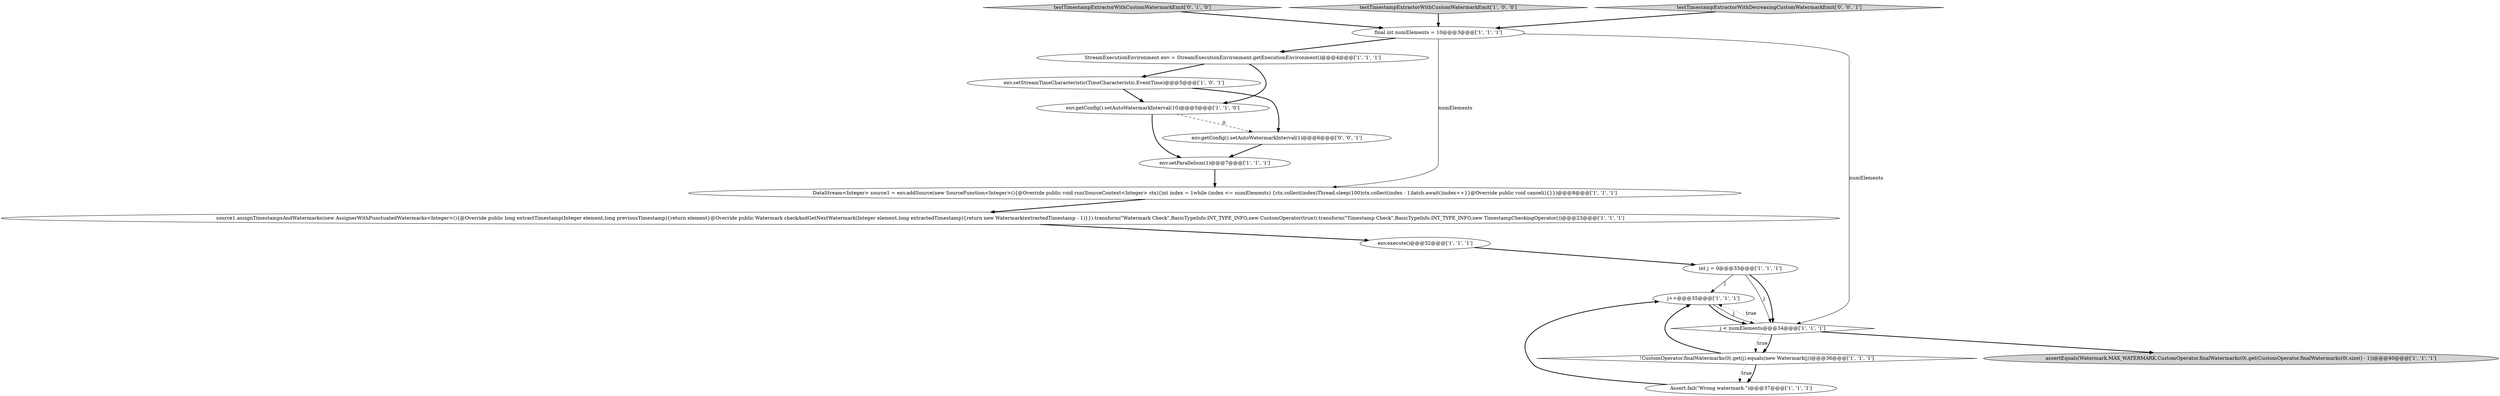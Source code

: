 digraph {
12 [style = filled, label = "int j = 0@@@33@@@['1', '1', '1']", fillcolor = white, shape = ellipse image = "AAA0AAABBB1BBB"];
1 [style = filled, label = "Assert.fail(\"Wrong watermark.\")@@@37@@@['1', '1', '1']", fillcolor = white, shape = ellipse image = "AAA0AAABBB1BBB"];
7 [style = filled, label = "env.setParallelism(1)@@@7@@@['1', '1', '1']", fillcolor = white, shape = ellipse image = "AAA0AAABBB1BBB"];
15 [style = filled, label = "testTimestampExtractorWithCustomWatermarkEmit['0', '1', '0']", fillcolor = lightgray, shape = diamond image = "AAA0AAABBB2BBB"];
2 [style = filled, label = "testTimestampExtractorWithCustomWatermarkEmit['1', '0', '0']", fillcolor = lightgray, shape = diamond image = "AAA0AAABBB1BBB"];
0 [style = filled, label = "source1.assignTimestampsAndWatermarks(new AssignerWithPunctuatedWatermarks<Integer>(){@Override public long extractTimestamp(Integer element,long previousTimestamp){return element}@Override public Watermark checkAndGetNextWatermark(Integer element,long extractedTimestamp){return new Watermark(extractedTimestamp - 1)}}).transform(\"Watermark Check\",BasicTypeInfo.INT_TYPE_INFO,new CustomOperator(true)).transform(\"Timestamp Check\",BasicTypeInfo.INT_TYPE_INFO,new TimestampCheckingOperator())@@@23@@@['1', '1', '1']", fillcolor = white, shape = ellipse image = "AAA0AAABBB1BBB"];
5 [style = filled, label = "env.getConfig().setAutoWatermarkInterval(10)@@@5@@@['1', '1', '0']", fillcolor = white, shape = ellipse image = "AAA0AAABBB1BBB"];
16 [style = filled, label = "env.getConfig().setAutoWatermarkInterval(1)@@@6@@@['0', '0', '1']", fillcolor = white, shape = ellipse image = "AAA0AAABBB3BBB"];
8 [style = filled, label = "final int numElements = 10@@@3@@@['1', '1', '1']", fillcolor = white, shape = ellipse image = "AAA0AAABBB1BBB"];
11 [style = filled, label = "env.setStreamTimeCharacteristic(TimeCharacteristic.EventTime)@@@5@@@['1', '0', '1']", fillcolor = white, shape = ellipse image = "AAA0AAABBB1BBB"];
17 [style = filled, label = "testTimestampExtractorWithDecreasingCustomWatermarkEmit['0', '0', '1']", fillcolor = lightgray, shape = diamond image = "AAA0AAABBB3BBB"];
9 [style = filled, label = "DataStream<Integer> source1 = env.addSource(new SourceFunction<Integer>(){@Override public void run(SourceContext<Integer> ctx){int index = 1while (index <= numElements) {ctx.collect(index)Thread.sleep(100)ctx.collect(index - 1)latch.await()index++}}@Override public void cancel(){}})@@@8@@@['1', '1', '1']", fillcolor = white, shape = ellipse image = "AAA0AAABBB1BBB"];
13 [style = filled, label = "assertEquals(Watermark.MAX_WATERMARK,CustomOperator.finalWatermarks(0(.get(CustomOperator.finalWatermarks(0(.size() - 1))@@@40@@@['1', '1', '1']", fillcolor = lightgray, shape = ellipse image = "AAA0AAABBB1BBB"];
10 [style = filled, label = "env.execute()@@@32@@@['1', '1', '1']", fillcolor = white, shape = ellipse image = "AAA0AAABBB1BBB"];
6 [style = filled, label = "!CustomOperator.finalWatermarks(0(.get(j).equals(new Watermark(j))@@@36@@@['1', '1', '1']", fillcolor = white, shape = diamond image = "AAA0AAABBB1BBB"];
3 [style = filled, label = "j++@@@35@@@['1', '1', '1']", fillcolor = white, shape = ellipse image = "AAA0AAABBB1BBB"];
4 [style = filled, label = "j < numElements@@@34@@@['1', '1', '1']", fillcolor = white, shape = diamond image = "AAA0AAABBB1BBB"];
14 [style = filled, label = "StreamExecutionEnvironment env = StreamExecutionEnvironment.getExecutionEnvironment()@@@4@@@['1', '1', '1']", fillcolor = white, shape = ellipse image = "AAA0AAABBB1BBB"];
4->6 [style = dotted, label="true"];
11->16 [style = bold, label=""];
6->3 [style = bold, label=""];
17->8 [style = bold, label=""];
9->0 [style = bold, label=""];
8->9 [style = solid, label="numElements"];
4->6 [style = bold, label=""];
4->13 [style = bold, label=""];
16->7 [style = bold, label=""];
1->3 [style = bold, label=""];
8->4 [style = solid, label="numElements"];
6->1 [style = dotted, label="true"];
8->14 [style = bold, label=""];
12->4 [style = solid, label="j"];
3->4 [style = bold, label=""];
5->16 [style = dashed, label="0"];
7->9 [style = bold, label=""];
6->1 [style = bold, label=""];
11->5 [style = bold, label=""];
0->10 [style = bold, label=""];
4->3 [style = dotted, label="true"];
12->3 [style = solid, label="j"];
12->4 [style = bold, label=""];
10->12 [style = bold, label=""];
5->7 [style = bold, label=""];
3->4 [style = solid, label="j"];
14->11 [style = bold, label=""];
15->8 [style = bold, label=""];
2->8 [style = bold, label=""];
14->5 [style = bold, label=""];
}
